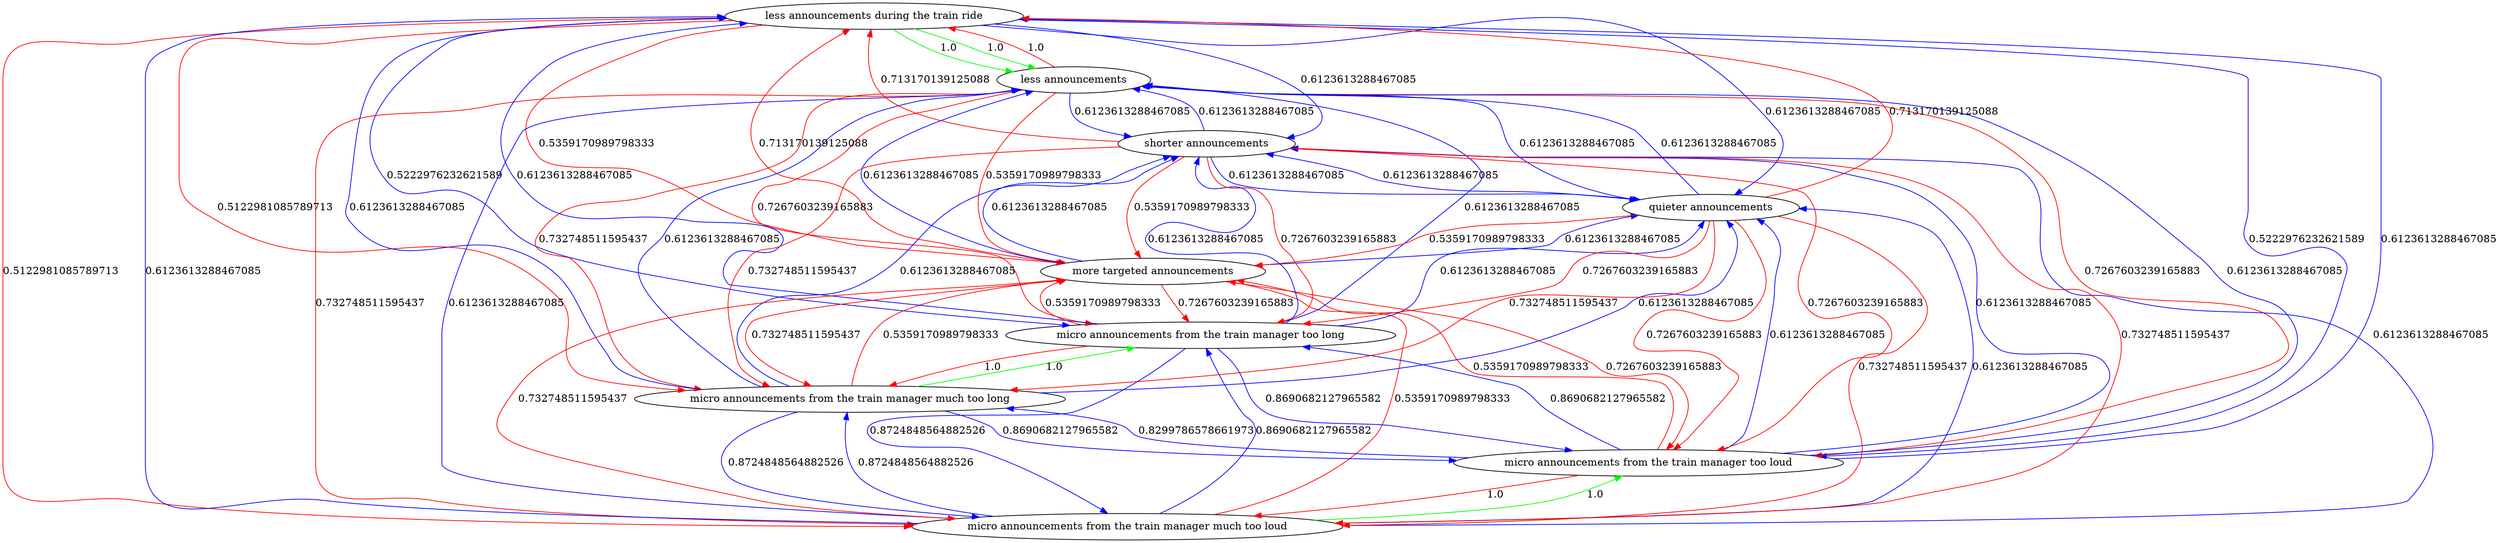 digraph rawGraph {
"less announcements during the train ride";"less announcements";"micro announcements from the train manager much too loud";"micro announcements from the train manager too loud";"micro announcements from the train manager much too long";"micro announcements from the train manager too long";"more targeted announcements";"quieter announcements";"shorter announcements";"less announcements during the train ride" -> "less announcements" [label=1.0] [color=green]
"less announcements during the train ride" -> "less announcements" [label=1.0] [color=green]
"less announcements" -> "less announcements during the train ride" [label=1.0] [color=red]
"micro announcements from the train manager much too loud" -> "micro announcements from the train manager too loud" [label=1.0] [color=green]
"micro announcements from the train manager too loud" -> "micro announcements from the train manager much too loud" [label=1.0] [color=red]
"less announcements during the train ride" -> "micro announcements from the train manager much too loud" [label=0.5122981085789713] [color=red]
"less announcements during the train ride" -> "micro announcements from the train manager too loud" [label=0.5222976232621589] [color=blue]
"less announcements" -> "micro announcements from the train manager much too loud" [label=0.732748511595437] [color=red]
"less announcements" -> "micro announcements from the train manager too loud" [label=0.7267603239165883] [color=red]
"micro announcements from the train manager much too loud" -> "less announcements during the train ride" [label=0.6123613288467085] [color=blue]
"micro announcements from the train manager much too loud" -> "less announcements" [label=0.6123613288467085] [color=blue]
"micro announcements from the train manager too loud" -> "less announcements during the train ride" [label=0.6123613288467085] [color=blue]
"micro announcements from the train manager too loud" -> "less announcements" [label=0.6123613288467085] [color=blue]
"micro announcements from the train manager much too long" -> "micro announcements from the train manager too long" [label=1.0] [color=green]
"micro announcements from the train manager too long" -> "micro announcements from the train manager much too long" [label=1.0] [color=red]
"less announcements during the train ride" -> "micro announcements from the train manager much too long" [label=0.5122981085789713] [color=red]
"less announcements during the train ride" -> "micro announcements from the train manager too long" [label=0.5222976232621589] [color=blue]
"less announcements" -> "micro announcements from the train manager much too long" [label=0.732748511595437] [color=red]
"less announcements" -> "micro announcements from the train manager too long" [label=0.7267603239165883] [color=red]
"micro announcements from the train manager much too loud" -> "micro announcements from the train manager much too long" [label=0.8724848564882526] [color=blue]
"micro announcements from the train manager much too loud" -> "micro announcements from the train manager too long" [label=0.8690682127965582] [color=blue]
"micro announcements from the train manager too loud" -> "micro announcements from the train manager much too long" [label=0.8299786578661973] [color=blue]
"micro announcements from the train manager too loud" -> "micro announcements from the train manager too long" [label=0.8690682127965582] [color=blue]
"micro announcements from the train manager much too long" -> "less announcements during the train ride" [label=0.6123613288467085] [color=blue]
"micro announcements from the train manager much too long" -> "less announcements" [label=0.6123613288467085] [color=blue]
"micro announcements from the train manager much too long" -> "micro announcements from the train manager much too loud" [label=0.8724848564882526] [color=blue]
"micro announcements from the train manager much too long" -> "micro announcements from the train manager too loud" [label=0.8690682127965582] [color=blue]
"micro announcements from the train manager too long" -> "less announcements during the train ride" [label=0.6123613288467085] [color=blue]
"micro announcements from the train manager too long" -> "less announcements" [label=0.6123613288467085] [color=blue]
"micro announcements from the train manager too long" -> "micro announcements from the train manager much too loud" [label=0.8724848564882526] [color=blue]
"micro announcements from the train manager too long" -> "micro announcements from the train manager too loud" [label=0.8690682127965582] [color=blue]
"less announcements during the train ride" -> "more targeted announcements" [label=0.5359170989798333] [color=red]
"less announcements" -> "more targeted announcements" [label=0.5359170989798333] [color=red]
"micro announcements from the train manager much too loud" -> "more targeted announcements" [label=0.5359170989798333] [color=red]
"micro announcements from the train manager too loud" -> "more targeted announcements" [label=0.5359170989798333] [color=red]
"micro announcements from the train manager much too long" -> "more targeted announcements" [label=0.5359170989798333] [color=red]
"micro announcements from the train manager too long" -> "more targeted announcements" [label=0.5359170989798333] [color=red]
"more targeted announcements" -> "less announcements during the train ride" [label=0.713170139125088] [color=red]
"more targeted announcements" -> "less announcements" [label=0.6123613288467085] [color=blue]
"more targeted announcements" -> "micro announcements from the train manager much too loud" [label=0.732748511595437] [color=red]
"more targeted announcements" -> "micro announcements from the train manager too loud" [label=0.7267603239165883] [color=red]
"more targeted announcements" -> "micro announcements from the train manager much too long" [label=0.732748511595437] [color=red]
"more targeted announcements" -> "micro announcements from the train manager too long" [label=0.7267603239165883] [color=red]
"less announcements during the train ride" -> "quieter announcements" [label=0.6123613288467085] [color=blue]
"less announcements" -> "quieter announcements" [label=0.6123613288467085] [color=blue]
"micro announcements from the train manager much too loud" -> "quieter announcements" [label=0.6123613288467085] [color=blue]
"micro announcements from the train manager too loud" -> "quieter announcements" [label=0.6123613288467085] [color=blue]
"micro announcements from the train manager much too long" -> "quieter announcements" [label=0.6123613288467085] [color=blue]
"micro announcements from the train manager too long" -> "quieter announcements" [label=0.6123613288467085] [color=blue]
"more targeted announcements" -> "quieter announcements" [label=0.6123613288467085] [color=blue]
"quieter announcements" -> "less announcements during the train ride" [label=0.713170139125088] [color=red]
"quieter announcements" -> "less announcements" [label=0.6123613288467085] [color=blue]
"quieter announcements" -> "micro announcements from the train manager much too loud" [label=0.732748511595437] [color=red]
"quieter announcements" -> "micro announcements from the train manager too loud" [label=0.7267603239165883] [color=red]
"quieter announcements" -> "micro announcements from the train manager much too long" [label=0.732748511595437] [color=red]
"quieter announcements" -> "micro announcements from the train manager too long" [label=0.7267603239165883] [color=red]
"quieter announcements" -> "more targeted announcements" [label=0.5359170989798333] [color=red]
"less announcements during the train ride" -> "shorter announcements" [label=0.6123613288467085] [color=blue]
"less announcements" -> "shorter announcements" [label=0.6123613288467085] [color=blue]
"micro announcements from the train manager much too loud" -> "shorter announcements" [label=0.6123613288467085] [color=blue]
"micro announcements from the train manager too loud" -> "shorter announcements" [label=0.6123613288467085] [color=blue]
"micro announcements from the train manager much too long" -> "shorter announcements" [label=0.6123613288467085] [color=blue]
"micro announcements from the train manager too long" -> "shorter announcements" [label=0.6123613288467085] [color=blue]
"more targeted announcements" -> "shorter announcements" [label=0.6123613288467085] [color=blue]
"quieter announcements" -> "shorter announcements" [label=0.6123613288467085] [color=blue]
"shorter announcements" -> "less announcements during the train ride" [label=0.713170139125088] [color=red]
"shorter announcements" -> "less announcements" [label=0.6123613288467085] [color=blue]
"shorter announcements" -> "micro announcements from the train manager much too loud" [label=0.732748511595437] [color=red]
"shorter announcements" -> "micro announcements from the train manager too loud" [label=0.7267603239165883] [color=red]
"shorter announcements" -> "micro announcements from the train manager much too long" [label=0.732748511595437] [color=red]
"shorter announcements" -> "micro announcements from the train manager too long" [label=0.7267603239165883] [color=red]
"shorter announcements" -> "more targeted announcements" [label=0.5359170989798333] [color=red]
"shorter announcements" -> "quieter announcements" [label=0.6123613288467085] [color=blue]
}